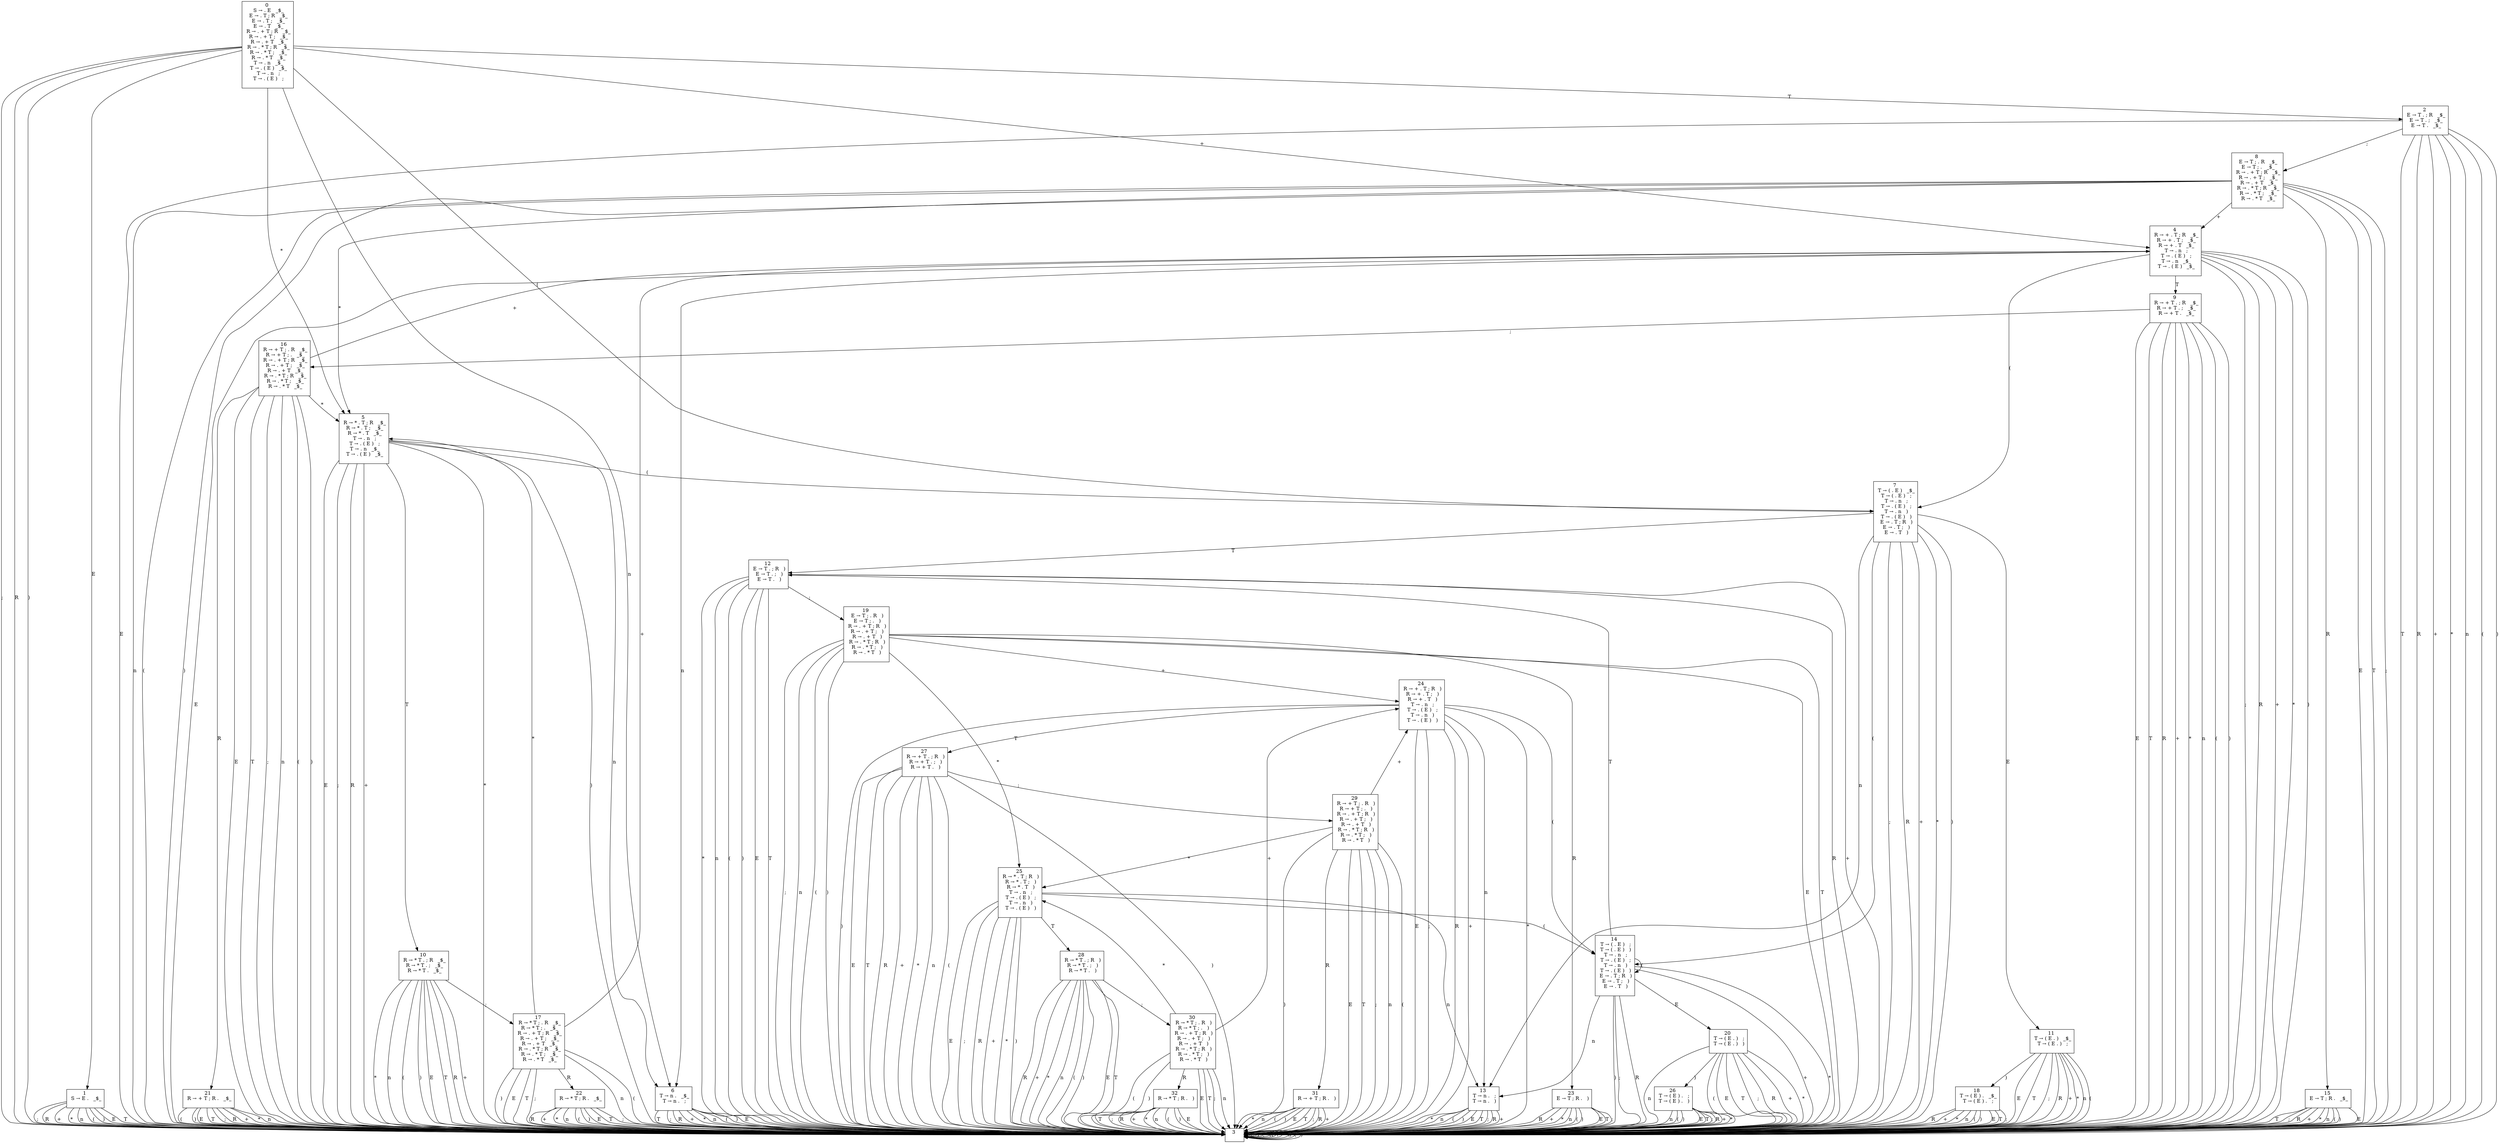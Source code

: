 digraph G {
0 [minlen=10 dir=back shape=box label=<0 <BR></BR> 
S → . E   _$_<BR></BR> 
E → . T ; R   _$_<BR></BR> 
E → . T ;   _$_<BR></BR> 
E → . T   _$_<BR></BR> 
R → . + T ; R   _$_<BR></BR> 
R → . + T ;   _$_<BR></BR> 
R → . + T   _$_<BR></BR> 
R → . * T ; R   _$_<BR></BR> 
R → . * T ;   _$_<BR></BR> 
R → . * T   _$_<BR></BR> 
T → . n   _$_<BR></BR> 
T → . ( E )   _$_<BR></BR> 
T → . n   ;<BR></BR> 
T → . ( E )   ;<BR></BR> 
>];
1 [minlen=10 dir=back shape=box label=<1 <BR></BR> 
S → E .   _$_<BR></BR> 
>];
2 [minlen=10 dir=back shape=box label=<2 <BR></BR> 
E → T . ; R   _$_<BR></BR> 
E → T . ;   _$_<BR></BR> 
E → T .   _$_<BR></BR> 
>];
3 [minlen=10 dir=back shape=box label=<3 <BR></BR> 
>];
4 [minlen=10 dir=back shape=box label=<4 <BR></BR> 
R → + . T ; R   _$_<BR></BR> 
R → + . T ;   _$_<BR></BR> 
R → + . T   _$_<BR></BR> 
T → . n   ;<BR></BR> 
T → . ( E )   ;<BR></BR> 
T → . n   _$_<BR></BR> 
T → . ( E )   _$_<BR></BR> 
>];
5 [minlen=10 dir=back shape=box label=<5 <BR></BR> 
R → * . T ; R   _$_<BR></BR> 
R → * . T ;   _$_<BR></BR> 
R → * . T   _$_<BR></BR> 
T → . n   ;<BR></BR> 
T → . ( E )   ;<BR></BR> 
T → . n   _$_<BR></BR> 
T → . ( E )   _$_<BR></BR> 
>];
6 [minlen=10 dir=back shape=box label=<6 <BR></BR> 
T → n .   _$_<BR></BR> 
T → n .   ;<BR></BR> 
>];
7 [minlen=10 dir=back shape=box label=<7 <BR></BR> 
T → ( . E )   _$_<BR></BR> 
T → ( . E )   ;<BR></BR> 
T → . n   ;<BR></BR> 
T → . ( E )   ;<BR></BR> 
T → . n   )<BR></BR> 
T → . ( E )   )<BR></BR> 
E → . T ; R   )<BR></BR> 
E → . T ;   )<BR></BR> 
E → . T   )<BR></BR> 
>];
8 [minlen=10 dir=back shape=box label=<8 <BR></BR> 
E → T ; . R   _$_<BR></BR> 
E → T ; .   _$_<BR></BR> 
R → . + T ; R   _$_<BR></BR> 
R → . + T ;   _$_<BR></BR> 
R → . + T   _$_<BR></BR> 
R → . * T ; R   _$_<BR></BR> 
R → . * T ;   _$_<BR></BR> 
R → . * T   _$_<BR></BR> 
>];
9 [minlen=10 dir=back shape=box label=<9 <BR></BR> 
R → + T . ; R   _$_<BR></BR> 
R → + T . ;   _$_<BR></BR> 
R → + T .   _$_<BR></BR> 
>];
10 [minlen=10 dir=back shape=box label=<10 <BR></BR> 
R → * T . ; R   _$_<BR></BR> 
R → * T . ;   _$_<BR></BR> 
R → * T .   _$_<BR></BR> 
>];
11 [minlen=10 dir=back shape=box label=<11 <BR></BR> 
T → ( E . )   _$_<BR></BR> 
T → ( E . )   ;<BR></BR> 
>];
12 [minlen=10 dir=back shape=box label=<12 <BR></BR> 
E → T . ; R   )<BR></BR> 
E → T . ;   )<BR></BR> 
E → T .   )<BR></BR> 
>];
13 [minlen=10 dir=back shape=box label=<13 <BR></BR> 
T → n .   ;<BR></BR> 
T → n .   )<BR></BR> 
>];
14 [minlen=10 dir=back shape=box label=<14 <BR></BR> 
T → ( . E )   ;<BR></BR> 
T → ( . E )   )<BR></BR> 
T → . n   ;<BR></BR> 
T → . ( E )   ;<BR></BR> 
T → . n   )<BR></BR> 
T → . ( E )   )<BR></BR> 
E → . T ; R   )<BR></BR> 
E → . T ;   )<BR></BR> 
E → . T   )<BR></BR> 
>];
15 [minlen=10 dir=back shape=box label=<15 <BR></BR> 
E → T ; R .   _$_<BR></BR> 
>];
16 [minlen=10 dir=back shape=box label=<16 <BR></BR> 
R → + T ; . R   _$_<BR></BR> 
R → + T ; .   _$_<BR></BR> 
R → . + T ; R   _$_<BR></BR> 
R → . + T ;   _$_<BR></BR> 
R → . + T   _$_<BR></BR> 
R → . * T ; R   _$_<BR></BR> 
R → . * T ;   _$_<BR></BR> 
R → . * T   _$_<BR></BR> 
>];
17 [minlen=10 dir=back shape=box label=<17 <BR></BR> 
R → * T ; . R   _$_<BR></BR> 
R → * T ; .   _$_<BR></BR> 
R → . + T ; R   _$_<BR></BR> 
R → . + T ;   _$_<BR></BR> 
R → . + T   _$_<BR></BR> 
R → . * T ; R   _$_<BR></BR> 
R → . * T ;   _$_<BR></BR> 
R → . * T   _$_<BR></BR> 
>];
18 [minlen=10 dir=back shape=box label=<18 <BR></BR> 
T → ( E ) .   _$_<BR></BR> 
T → ( E ) .   ;<BR></BR> 
>];
19 [minlen=10 dir=back shape=box label=<19 <BR></BR> 
E → T ; . R   )<BR></BR> 
E → T ; .   )<BR></BR> 
R → . + T ; R   )<BR></BR> 
R → . + T ;   )<BR></BR> 
R → . + T   )<BR></BR> 
R → . * T ; R   )<BR></BR> 
R → . * T ;   )<BR></BR> 
R → . * T   )<BR></BR> 
>];
20 [minlen=10 dir=back shape=box label=<20 <BR></BR> 
T → ( E . )   ;<BR></BR> 
T → ( E . )   )<BR></BR> 
>];
21 [minlen=10 dir=back shape=box label=<21 <BR></BR> 
R → + T ; R .   _$_<BR></BR> 
>];
22 [minlen=10 dir=back shape=box label=<22 <BR></BR> 
R → * T ; R .   _$_<BR></BR> 
>];
23 [minlen=10 dir=back shape=box label=<23 <BR></BR> 
E → T ; R .   )<BR></BR> 
>];
24 [minlen=10 dir=back shape=box label=<24 <BR></BR> 
R → + . T ; R   )<BR></BR> 
R → + . T ;   )<BR></BR> 
R → + . T   )<BR></BR> 
T → . n   ;<BR></BR> 
T → . ( E )   ;<BR></BR> 
T → . n   )<BR></BR> 
T → . ( E )   )<BR></BR> 
>];
25 [minlen=10 dir=back shape=box label=<25 <BR></BR> 
R → * . T ; R   )<BR></BR> 
R → * . T ;   )<BR></BR> 
R → * . T   )<BR></BR> 
T → . n   ;<BR></BR> 
T → . ( E )   ;<BR></BR> 
T → . n   )<BR></BR> 
T → . ( E )   )<BR></BR> 
>];
26 [minlen=10 dir=back shape=box label=<26 <BR></BR> 
T → ( E ) .   ;<BR></BR> 
T → ( E ) .   )<BR></BR> 
>];
27 [minlen=10 dir=back shape=box label=<27 <BR></BR> 
R → + T . ; R   )<BR></BR> 
R → + T . ;   )<BR></BR> 
R → + T .   )<BR></BR> 
>];
28 [minlen=10 dir=back shape=box label=<28 <BR></BR> 
R → * T . ; R   )<BR></BR> 
R → * T . ;   )<BR></BR> 
R → * T .   )<BR></BR> 
>];
29 [minlen=10 dir=back shape=box label=<29 <BR></BR> 
R → + T ; . R   )<BR></BR> 
R → + T ; .   )<BR></BR> 
R → . + T ; R   )<BR></BR> 
R → . + T ;   )<BR></BR> 
R → . + T   )<BR></BR> 
R → . * T ; R   )<BR></BR> 
R → . * T ;   )<BR></BR> 
R → . * T   )<BR></BR> 
>];
30 [minlen=10 dir=back shape=box label=<30 <BR></BR> 
R → * T ; . R   )<BR></BR> 
R → * T ; .   )<BR></BR> 
R → . + T ; R   )<BR></BR> 
R → . + T ;   )<BR></BR> 
R → . + T   )<BR></BR> 
R → . * T ; R   )<BR></BR> 
R → . * T ;   )<BR></BR> 
R → . * T   )<BR></BR> 
>];
31 [minlen=10 dir=back shape=box label=<31 <BR></BR> 
R → + T ; R .   )<BR></BR> 
>];
32 [minlen=10 dir=back shape=box label=<32 <BR></BR> 
R → * T ; R .   )<BR></BR> 
>];
0 -> 1 [label="E"];
0 -> 2 [label="T"];
0 -> 3 [label=";"];
0 -> 3 [label="R"];
0 -> 4 [label="+"];
0 -> 5 [label="*"];
0 -> 6 [label="n"];
0 -> 7 [label="("];
0 -> 3 [label=")"];
1 -> 3 [label="E"];
1 -> 3 [label="T"];
1 -> 3 [label=";"];
1 -> 3 [label="R"];
1 -> 3 [label="+"];
1 -> 3 [label="*"];
1 -> 3 [label="n"];
1 -> 3 [label="("];
1 -> 3 [label=")"];
2 -> 3 [label="E"];
2 -> 3 [label="T"];
2 -> 8 [label=";"];
2 -> 3 [label="R"];
2 -> 3 [label="+"];
2 -> 3 [label="*"];
2 -> 3 [label="n"];
2 -> 3 [label="("];
2 -> 3 [label=")"];
3 -> 3 [label="E"];
3 -> 3 [label="T"];
3 -> 3 [label=";"];
3 -> 3 [label="R"];
3 -> 3 [label="+"];
3 -> 3 [label="*"];
3 -> 3 [label="n"];
3 -> 3 [label="("];
3 -> 3 [label=")"];
4 -> 3 [label="E"];
4 -> 9 [label="T"];
4 -> 3 [label=";"];
4 -> 3 [label="R"];
4 -> 3 [label="+"];
4 -> 3 [label="*"];
4 -> 6 [label="n"];
4 -> 7 [label="("];
4 -> 3 [label=")"];
5 -> 3 [label="E"];
5 -> 10 [label="T"];
5 -> 3 [label=";"];
5 -> 3 [label="R"];
5 -> 3 [label="+"];
5 -> 3 [label="*"];
5 -> 6 [label="n"];
5 -> 7 [label="("];
5 -> 3 [label=")"];
6 -> 3 [label="E"];
6 -> 3 [label="T"];
6 -> 3 [label=";"];
6 -> 3 [label="R"];
6 -> 3 [label="+"];
6 -> 3 [label="*"];
6 -> 3 [label="n"];
6 -> 3 [label="("];
6 -> 3 [label=")"];
7 -> 11 [label="E"];
7 -> 12 [label="T"];
7 -> 3 [label=";"];
7 -> 3 [label="R"];
7 -> 3 [label="+"];
7 -> 3 [label="*"];
7 -> 13 [label="n"];
7 -> 14 [label="("];
7 -> 3 [label=")"];
8 -> 3 [label="E"];
8 -> 3 [label="T"];
8 -> 3 [label=";"];
8 -> 15 [label="R"];
8 -> 4 [label="+"];
8 -> 5 [label="*"];
8 -> 3 [label="n"];
8 -> 3 [label="("];
8 -> 3 [label=")"];
9 -> 3 [label="E"];
9 -> 3 [label="T"];
9 -> 16 [label=";"];
9 -> 3 [label="R"];
9 -> 3 [label="+"];
9 -> 3 [label="*"];
9 -> 3 [label="n"];
9 -> 3 [label="("];
9 -> 3 [label=")"];
10 -> 3 [label="E"];
10 -> 3 [label="T"];
10 -> 17 [label=";"];
10 -> 3 [label="R"];
10 -> 3 [label="+"];
10 -> 3 [label="*"];
10 -> 3 [label="n"];
10 -> 3 [label="("];
10 -> 3 [label=")"];
11 -> 3 [label="E"];
11 -> 3 [label="T"];
11 -> 3 [label=";"];
11 -> 3 [label="R"];
11 -> 3 [label="+"];
11 -> 3 [label="*"];
11 -> 3 [label="n"];
11 -> 3 [label="("];
11 -> 18 [label=")"];
12 -> 3 [label="E"];
12 -> 3 [label="T"];
12 -> 19 [label=";"];
12 -> 3 [label="R"];
12 -> 3 [label="+"];
12 -> 3 [label="*"];
12 -> 3 [label="n"];
12 -> 3 [label="("];
12 -> 3 [label=")"];
13 -> 3 [label="E"];
13 -> 3 [label="T"];
13 -> 3 [label=";"];
13 -> 3 [label="R"];
13 -> 3 [label="+"];
13 -> 3 [label="*"];
13 -> 3 [label="n"];
13 -> 3 [label="("];
13 -> 3 [label=")"];
14 -> 20 [label="E"];
14 -> 12 [label="T"];
14 -> 3 [label=";"];
14 -> 3 [label="R"];
14 -> 3 [label="+"];
14 -> 3 [label="*"];
14 -> 13 [label="n"];
14 -> 14 [label="("];
14 -> 3 [label=")"];
15 -> 3 [label="E"];
15 -> 3 [label="T"];
15 -> 3 [label=";"];
15 -> 3 [label="R"];
15 -> 3 [label="+"];
15 -> 3 [label="*"];
15 -> 3 [label="n"];
15 -> 3 [label="("];
15 -> 3 [label=")"];
16 -> 3 [label="E"];
16 -> 3 [label="T"];
16 -> 3 [label=";"];
16 -> 21 [label="R"];
16 -> 4 [label="+"];
16 -> 5 [label="*"];
16 -> 3 [label="n"];
16 -> 3 [label="("];
16 -> 3 [label=")"];
17 -> 3 [label="E"];
17 -> 3 [label="T"];
17 -> 3 [label=";"];
17 -> 22 [label="R"];
17 -> 4 [label="+"];
17 -> 5 [label="*"];
17 -> 3 [label="n"];
17 -> 3 [label="("];
17 -> 3 [label=")"];
18 -> 3 [label="E"];
18 -> 3 [label="T"];
18 -> 3 [label=";"];
18 -> 3 [label="R"];
18 -> 3 [label="+"];
18 -> 3 [label="*"];
18 -> 3 [label="n"];
18 -> 3 [label="("];
18 -> 3 [label=")"];
19 -> 3 [label="E"];
19 -> 3 [label="T"];
19 -> 3 [label=";"];
19 -> 23 [label="R"];
19 -> 24 [label="+"];
19 -> 25 [label="*"];
19 -> 3 [label="n"];
19 -> 3 [label="("];
19 -> 3 [label=")"];
20 -> 3 [label="E"];
20 -> 3 [label="T"];
20 -> 3 [label=";"];
20 -> 3 [label="R"];
20 -> 3 [label="+"];
20 -> 3 [label="*"];
20 -> 3 [label="n"];
20 -> 3 [label="("];
20 -> 26 [label=")"];
21 -> 3 [label="E"];
21 -> 3 [label="T"];
21 -> 3 [label=";"];
21 -> 3 [label="R"];
21 -> 3 [label="+"];
21 -> 3 [label="*"];
21 -> 3 [label="n"];
21 -> 3 [label="("];
21 -> 3 [label=")"];
22 -> 3 [label="E"];
22 -> 3 [label="T"];
22 -> 3 [label=";"];
22 -> 3 [label="R"];
22 -> 3 [label="+"];
22 -> 3 [label="*"];
22 -> 3 [label="n"];
22 -> 3 [label="("];
22 -> 3 [label=")"];
23 -> 3 [label="E"];
23 -> 3 [label="T"];
23 -> 3 [label=";"];
23 -> 3 [label="R"];
23 -> 3 [label="+"];
23 -> 3 [label="*"];
23 -> 3 [label="n"];
23 -> 3 [label="("];
23 -> 3 [label=")"];
24 -> 3 [label="E"];
24 -> 27 [label="T"];
24 -> 3 [label=";"];
24 -> 3 [label="R"];
24 -> 3 [label="+"];
24 -> 3 [label="*"];
24 -> 13 [label="n"];
24 -> 14 [label="("];
24 -> 3 [label=")"];
25 -> 3 [label="E"];
25 -> 28 [label="T"];
25 -> 3 [label=";"];
25 -> 3 [label="R"];
25 -> 3 [label="+"];
25 -> 3 [label="*"];
25 -> 13 [label="n"];
25 -> 14 [label="("];
25 -> 3 [label=")"];
26 -> 3 [label="E"];
26 -> 3 [label="T"];
26 -> 3 [label=";"];
26 -> 3 [label="R"];
26 -> 3 [label="+"];
26 -> 3 [label="*"];
26 -> 3 [label="n"];
26 -> 3 [label="("];
26 -> 3 [label=")"];
27 -> 3 [label="E"];
27 -> 3 [label="T"];
27 -> 29 [label=";"];
27 -> 3 [label="R"];
27 -> 3 [label="+"];
27 -> 3 [label="*"];
27 -> 3 [label="n"];
27 -> 3 [label="("];
27 -> 3 [label=")"];
28 -> 3 [label="E"];
28 -> 3 [label="T"];
28 -> 30 [label=";"];
28 -> 3 [label="R"];
28 -> 3 [label="+"];
28 -> 3 [label="*"];
28 -> 3 [label="n"];
28 -> 3 [label="("];
28 -> 3 [label=")"];
29 -> 3 [label="E"];
29 -> 3 [label="T"];
29 -> 3 [label=";"];
29 -> 31 [label="R"];
29 -> 24 [label="+"];
29 -> 25 [label="*"];
29 -> 3 [label="n"];
29 -> 3 [label="("];
29 -> 3 [label=")"];
30 -> 3 [label="E"];
30 -> 3 [label="T"];
30 -> 3 [label=";"];
30 -> 32 [label="R"];
30 -> 24 [label="+"];
30 -> 25 [label="*"];
30 -> 3 [label="n"];
30 -> 3 [label="("];
30 -> 3 [label=")"];
31 -> 3 [label="E"];
31 -> 3 [label="T"];
31 -> 3 [label=";"];
31 -> 3 [label="R"];
31 -> 3 [label="+"];
31 -> 3 [label="*"];
31 -> 3 [label="n"];
31 -> 3 [label="("];
31 -> 3 [label=")"];
32 -> 3 [label="E"];
32 -> 3 [label="T"];
32 -> 3 [label=";"];
32 -> 3 [label="R"];
32 -> 3 [label="+"];
32 -> 3 [label="*"];
32 -> 3 [label="n"];
32 -> 3 [label="("];
32 -> 3 [label=")"];
}
